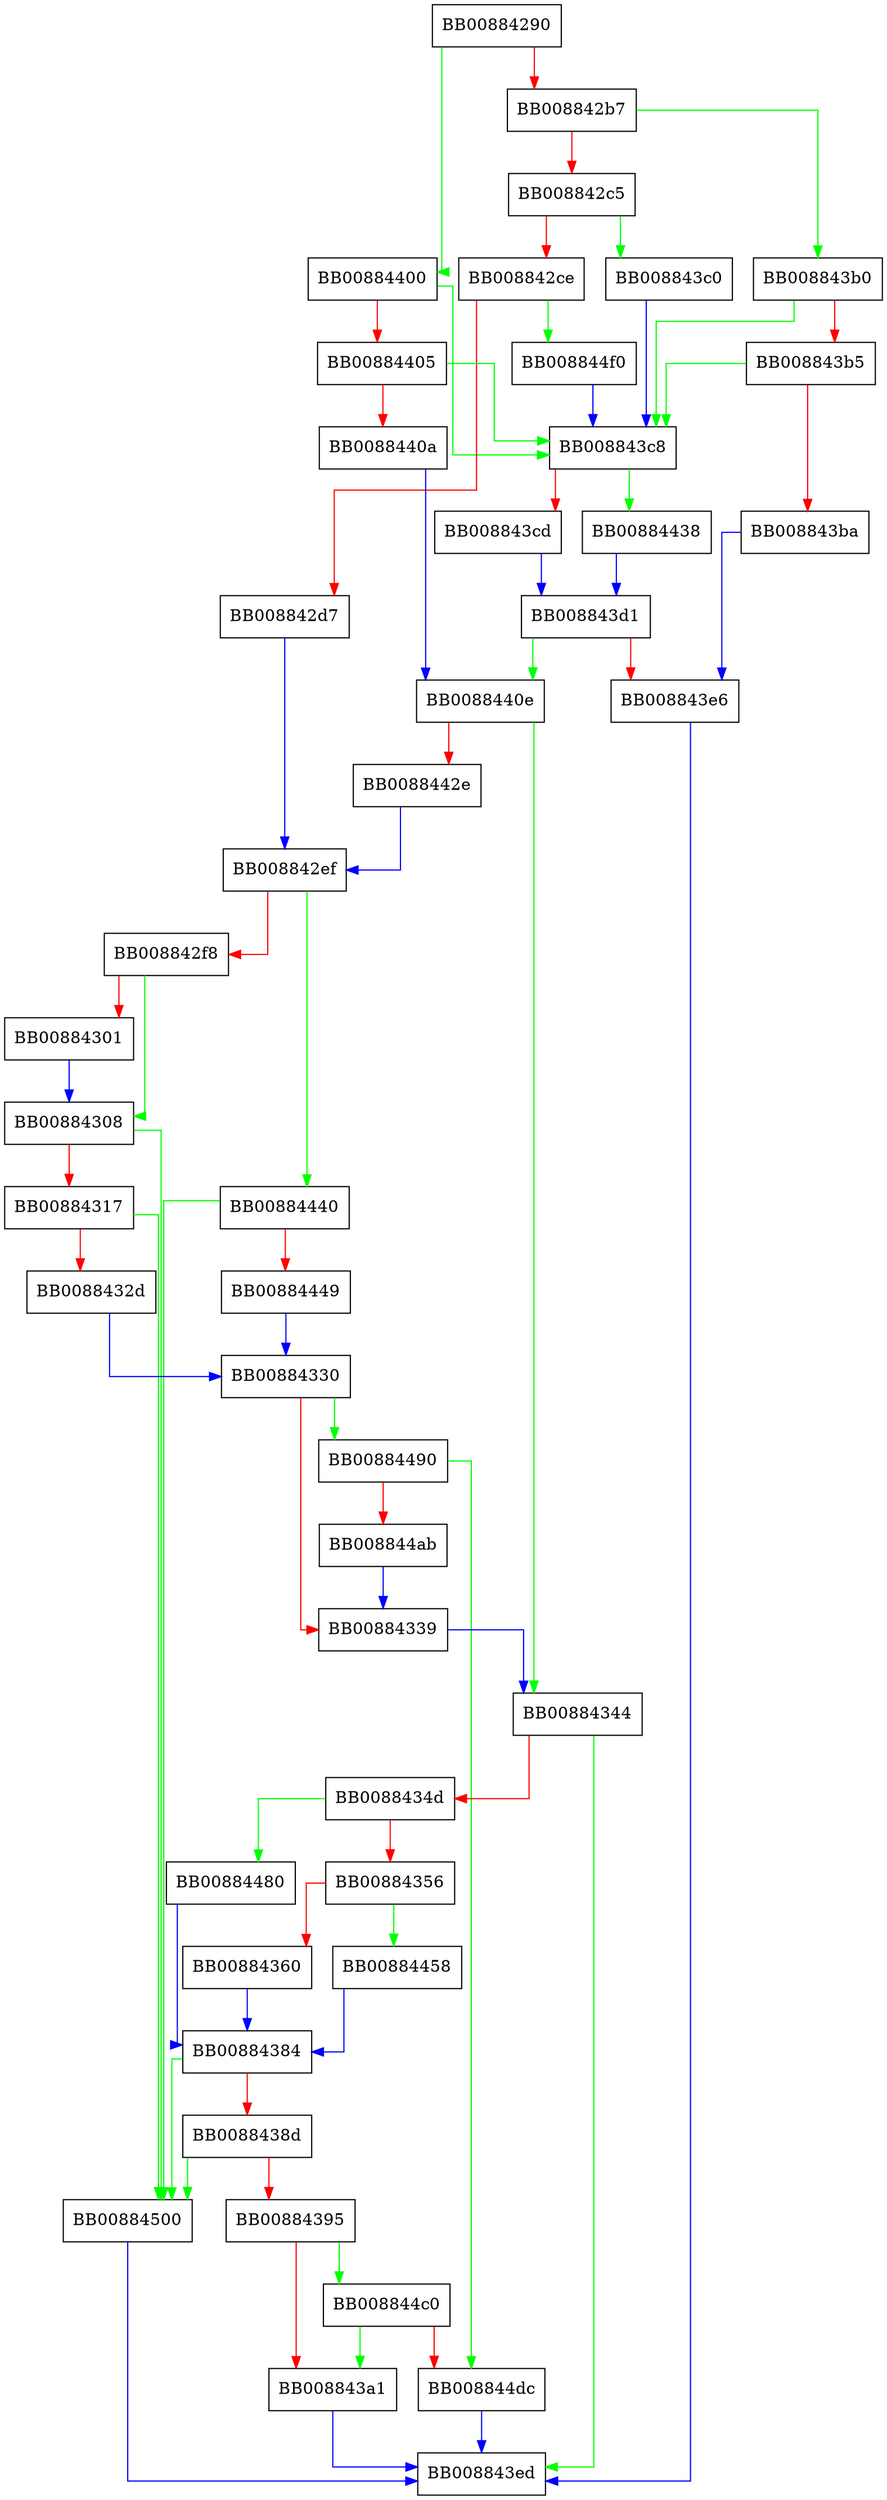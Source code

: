 digraph _IO_str_seekoff {
  node [shape="box"];
  graph [splines=ortho];
  BB00884290 -> BB00884400 [color="green"];
  BB00884290 -> BB008842b7 [color="red"];
  BB008842b7 -> BB008843b0 [color="green"];
  BB008842b7 -> BB008842c5 [color="red"];
  BB008842c5 -> BB008843c0 [color="green"];
  BB008842c5 -> BB008842ce [color="red"];
  BB008842ce -> BB008844f0 [color="green"];
  BB008842ce -> BB008842d7 [color="red"];
  BB008842d7 -> BB008842ef [color="blue"];
  BB008842ef -> BB00884440 [color="green"];
  BB008842ef -> BB008842f8 [color="red"];
  BB008842f8 -> BB00884308 [color="green"];
  BB008842f8 -> BB00884301 [color="red"];
  BB00884301 -> BB00884308 [color="blue"];
  BB00884308 -> BB00884500 [color="green"];
  BB00884308 -> BB00884317 [color="red"];
  BB00884317 -> BB00884500 [color="green"];
  BB00884317 -> BB0088432d [color="red"];
  BB0088432d -> BB00884330 [color="blue"];
  BB00884330 -> BB00884490 [color="green"];
  BB00884330 -> BB00884339 [color="red"];
  BB00884339 -> BB00884344 [color="blue"];
  BB00884344 -> BB008843ed [color="green"];
  BB00884344 -> BB0088434d [color="red"];
  BB0088434d -> BB00884480 [color="green"];
  BB0088434d -> BB00884356 [color="red"];
  BB00884356 -> BB00884458 [color="green"];
  BB00884356 -> BB00884360 [color="red"];
  BB00884360 -> BB00884384 [color="blue"];
  BB00884384 -> BB00884500 [color="green"];
  BB00884384 -> BB0088438d [color="red"];
  BB0088438d -> BB00884500 [color="green"];
  BB0088438d -> BB00884395 [color="red"];
  BB00884395 -> BB008844c0 [color="green"];
  BB00884395 -> BB008843a1 [color="red"];
  BB008843a1 -> BB008843ed [color="blue"];
  BB008843b0 -> BB008843c8 [color="green"];
  BB008843b0 -> BB008843b5 [color="red"];
  BB008843b5 -> BB008843c8 [color="green"];
  BB008843b5 -> BB008843ba [color="red"];
  BB008843ba -> BB008843e6 [color="blue"];
  BB008843c0 -> BB008843c8 [color="blue"];
  BB008843c8 -> BB00884438 [color="green"];
  BB008843c8 -> BB008843cd [color="red"];
  BB008843cd -> BB008843d1 [color="blue"];
  BB008843d1 -> BB0088440e [color="green"];
  BB008843d1 -> BB008843e6 [color="red"];
  BB008843e6 -> BB008843ed [color="blue"];
  BB00884400 -> BB008843c8 [color="green"];
  BB00884400 -> BB00884405 [color="red"];
  BB00884405 -> BB008843c8 [color="green"];
  BB00884405 -> BB0088440a [color="red"];
  BB0088440a -> BB0088440e [color="blue"];
  BB0088440e -> BB00884344 [color="green"];
  BB0088440e -> BB0088442e [color="red"];
  BB0088442e -> BB008842ef [color="blue"];
  BB00884438 -> BB008843d1 [color="blue"];
  BB00884440 -> BB00884500 [color="green"];
  BB00884440 -> BB00884449 [color="red"];
  BB00884449 -> BB00884330 [color="blue"];
  BB00884458 -> BB00884384 [color="blue"];
  BB00884480 -> BB00884384 [color="blue"];
  BB00884490 -> BB008844dc [color="green"];
  BB00884490 -> BB008844ab [color="red"];
  BB008844ab -> BB00884339 [color="blue"];
  BB008844c0 -> BB008843a1 [color="green"];
  BB008844c0 -> BB008844dc [color="red"];
  BB008844dc -> BB008843ed [color="blue"];
  BB008844f0 -> BB008843c8 [color="blue"];
  BB00884500 -> BB008843ed [color="blue"];
}
